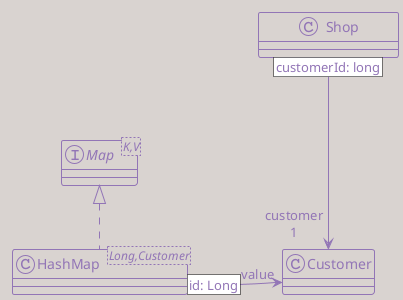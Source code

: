 ' Do not edit
' Theme Gallery
' autogenerated by script
'
@startuml
!theme mimeograph
' Source: https://github.com/plantuml/plantuml/issues/1467 '

interface Map<K,V>
class HashMap<Long,Customer>

Map <|.. HashMap
Shop [customerId: long] ---> "customer\n1" Customer
HashMap [id: Long] -r-> "value" Customer
@enduml
